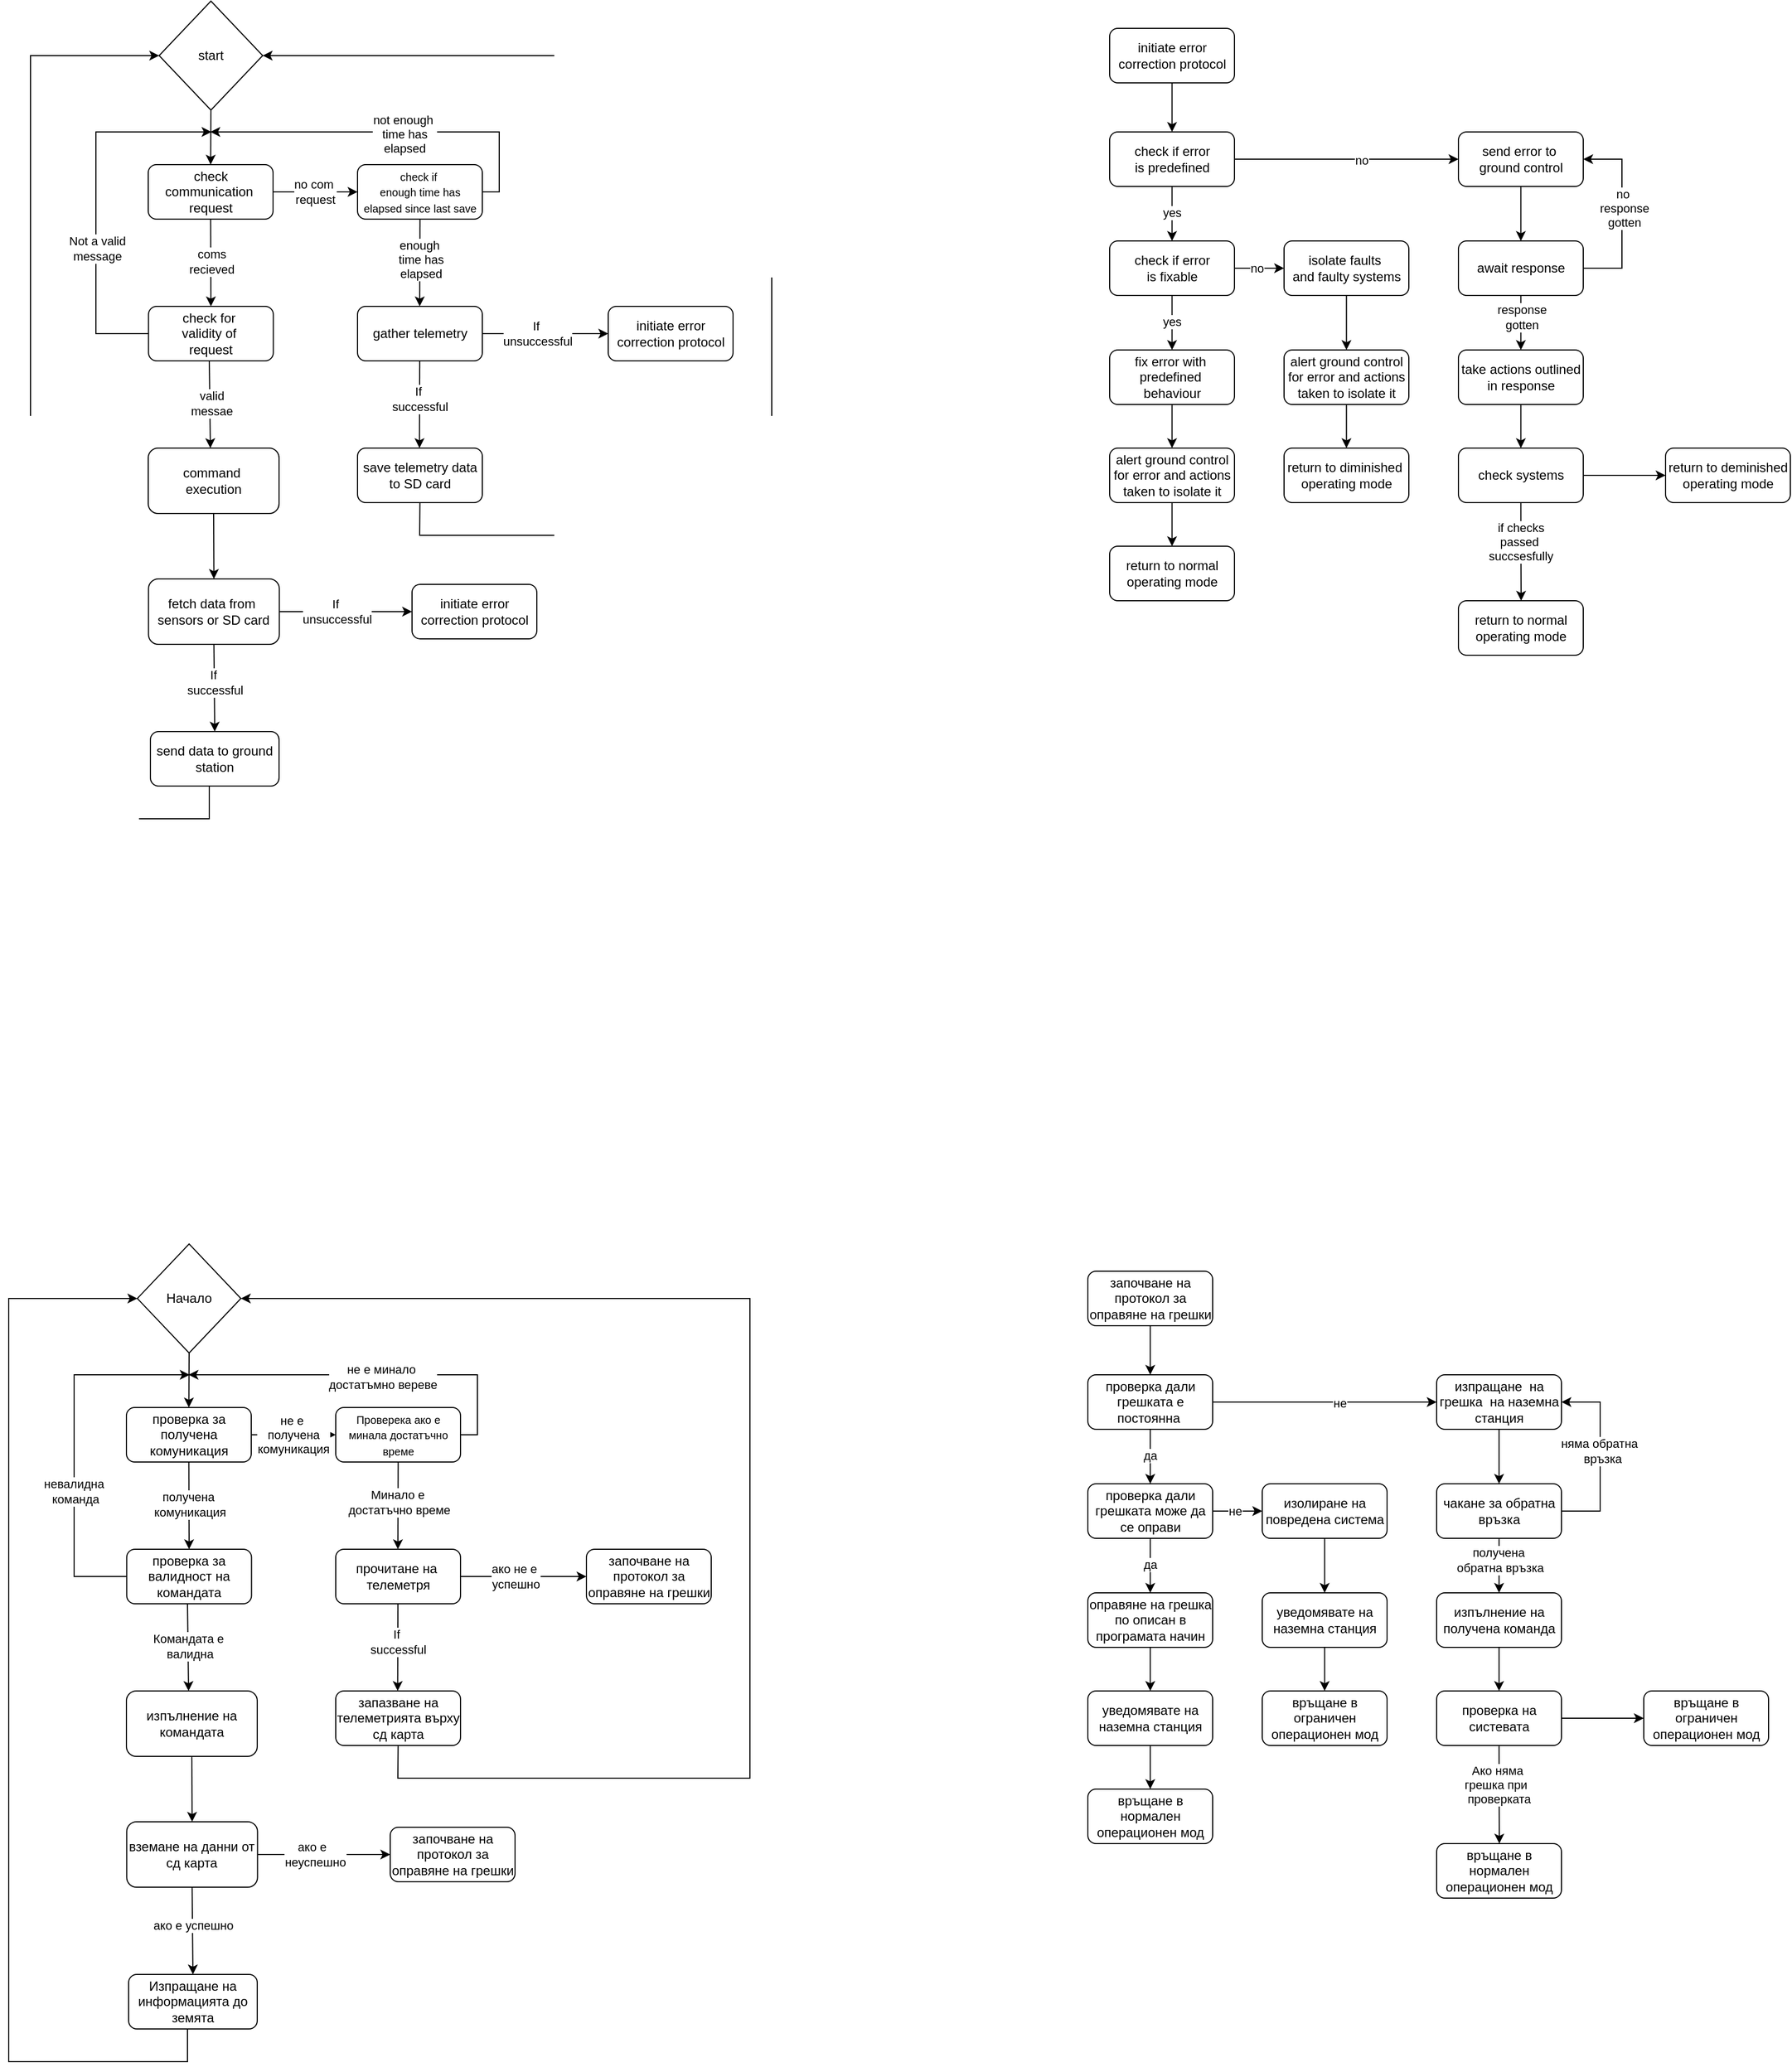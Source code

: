 <mxfile version="26.0.9">
  <diagram name="Page-1" id="nQ3FC_XmF5aESIAEnWk7">
    <mxGraphModel dx="1434" dy="746" grid="1" gridSize="10" guides="1" tooltips="1" connect="1" arrows="1" fold="1" page="1" pageScale="1" pageWidth="850" pageHeight="1100" math="0" shadow="0">
      <root>
        <mxCell id="0" />
        <mxCell id="1" parent="0" />
        <mxCell id="WQB1xdpWo7mnEqvRlCj6-1" value="start" style="rhombus;whiteSpace=wrap;html=1;" parent="1" vertex="1">
          <mxGeometry x="378" y="90" width="95" height="100" as="geometry" />
        </mxCell>
        <mxCell id="WQB1xdpWo7mnEqvRlCj6-2" value="check communication&amp;nbsp;&lt;div&gt;request&lt;/div&gt;" style="rounded=1;whiteSpace=wrap;html=1;" parent="1" vertex="1">
          <mxGeometry x="368" y="240" width="114.5" height="50" as="geometry" />
        </mxCell>
        <mxCell id="WQB1xdpWo7mnEqvRlCj6-4" value="check for&amp;nbsp;&lt;div&gt;validity of&amp;nbsp;&lt;/div&gt;&lt;div&gt;request&lt;/div&gt;" style="rounded=1;whiteSpace=wrap;html=1;" parent="1" vertex="1">
          <mxGeometry x="368.25" y="370" width="114.5" height="50" as="geometry" />
        </mxCell>
        <mxCell id="WQB1xdpWo7mnEqvRlCj6-6" value="" style="endArrow=classic;html=1;rounded=0;exitX=0.5;exitY=1;exitDx=0;exitDy=0;entryX=0.5;entryY=0;entryDx=0;entryDy=0;" parent="1" source="WQB1xdpWo7mnEqvRlCj6-1" target="WQB1xdpWo7mnEqvRlCj6-2" edge="1">
          <mxGeometry width="50" height="50" relative="1" as="geometry">
            <mxPoint x="430" y="420" as="sourcePoint" />
            <mxPoint x="480" y="370" as="targetPoint" />
          </mxGeometry>
        </mxCell>
        <mxCell id="WQB1xdpWo7mnEqvRlCj6-7" value="&lt;div&gt;&lt;br&gt;&lt;/div&gt;&lt;div&gt;&lt;br&gt;&lt;/div&gt;" style="edgeLabel;html=1;align=center;verticalAlign=middle;resizable=0;points=[];" parent="WQB1xdpWo7mnEqvRlCj6-6" vertex="1" connectable="0">
          <mxGeometry x="-0.0" relative="1" as="geometry">
            <mxPoint as="offset" />
          </mxGeometry>
        </mxCell>
        <mxCell id="WQB1xdpWo7mnEqvRlCj6-8" value="" style="endArrow=classic;html=1;rounded=0;exitX=0.5;exitY=1;exitDx=0;exitDy=0;entryX=0.5;entryY=0;entryDx=0;entryDy=0;" parent="1" source="WQB1xdpWo7mnEqvRlCj6-2" target="WQB1xdpWo7mnEqvRlCj6-4" edge="1">
          <mxGeometry width="50" height="50" relative="1" as="geometry">
            <mxPoint x="426" y="290" as="sourcePoint" />
            <mxPoint x="425" y="340" as="targetPoint" />
          </mxGeometry>
        </mxCell>
        <mxCell id="WQB1xdpWo7mnEqvRlCj6-9" value="&lt;div&gt;&lt;br&gt;&lt;/div&gt;&lt;div&gt;&lt;br&gt;&lt;/div&gt;" style="edgeLabel;html=1;align=center;verticalAlign=middle;resizable=0;points=[];" parent="WQB1xdpWo7mnEqvRlCj6-8" vertex="1" connectable="0">
          <mxGeometry x="-0.0" relative="1" as="geometry">
            <mxPoint as="offset" />
          </mxGeometry>
        </mxCell>
        <mxCell id="WQB1xdpWo7mnEqvRlCj6-10" value="coms&lt;div&gt;recieved&lt;/div&gt;" style="edgeLabel;html=1;align=center;verticalAlign=middle;resizable=0;points=[];" parent="WQB1xdpWo7mnEqvRlCj6-8" vertex="1" connectable="0">
          <mxGeometry x="-0.024" y="1" relative="1" as="geometry">
            <mxPoint x="-1" as="offset" />
          </mxGeometry>
        </mxCell>
        <mxCell id="WQB1xdpWo7mnEqvRlCj6-13" value="" style="endArrow=classic;html=1;rounded=0;exitX=0.5;exitY=1;exitDx=0;exitDy=0;entryX=0.5;entryY=0;entryDx=0;entryDy=0;" parent="1" edge="1">
          <mxGeometry width="50" height="50" relative="1" as="geometry">
            <mxPoint x="424" y="420" as="sourcePoint" />
            <mxPoint x="425" y="500" as="targetPoint" />
          </mxGeometry>
        </mxCell>
        <mxCell id="WQB1xdpWo7mnEqvRlCj6-14" value="&lt;div&gt;&lt;br&gt;&lt;/div&gt;&lt;div&gt;&lt;br&gt;&lt;/div&gt;" style="edgeLabel;html=1;align=center;verticalAlign=middle;resizable=0;points=[];" parent="WQB1xdpWo7mnEqvRlCj6-13" vertex="1" connectable="0">
          <mxGeometry x="-0.0" relative="1" as="geometry">
            <mxPoint as="offset" />
          </mxGeometry>
        </mxCell>
        <mxCell id="WQB1xdpWo7mnEqvRlCj6-15" value="valid&lt;div&gt;messae&lt;/div&gt;" style="edgeLabel;html=1;align=center;verticalAlign=middle;resizable=0;points=[];" parent="WQB1xdpWo7mnEqvRlCj6-13" vertex="1" connectable="0">
          <mxGeometry x="-0.024" y="1" relative="1" as="geometry">
            <mxPoint as="offset" />
          </mxGeometry>
        </mxCell>
        <mxCell id="WQB1xdpWo7mnEqvRlCj6-16" value="" style="endArrow=classic;html=1;rounded=0;exitX=0;exitY=0.5;exitDx=0;exitDy=0;" parent="1" source="WQB1xdpWo7mnEqvRlCj6-4" edge="1">
          <mxGeometry width="50" height="50" relative="1" as="geometry">
            <mxPoint x="283" y="395" as="sourcePoint" />
            <mxPoint x="426" y="210" as="targetPoint" />
            <Array as="points">
              <mxPoint x="320" y="395" />
              <mxPoint x="320" y="210" />
            </Array>
          </mxGeometry>
        </mxCell>
        <mxCell id="WQB1xdpWo7mnEqvRlCj6-19" value="Not a valid&lt;div&gt;message&lt;/div&gt;" style="edgeLabel;html=1;align=center;verticalAlign=middle;resizable=0;points=[];" parent="WQB1xdpWo7mnEqvRlCj6-16" vertex="1" connectable="0">
          <mxGeometry x="-0.254" y="-1" relative="1" as="geometry">
            <mxPoint as="offset" />
          </mxGeometry>
        </mxCell>
        <mxCell id="WQB1xdpWo7mnEqvRlCj6-20" value="command&amp;nbsp;&lt;div&gt;execution&lt;/div&gt;" style="rounded=1;whiteSpace=wrap;html=1;" parent="1" vertex="1">
          <mxGeometry x="368" y="500" width="120" height="60" as="geometry" />
        </mxCell>
        <mxCell id="WQB1xdpWo7mnEqvRlCj6-21" value="" style="endArrow=classic;html=1;rounded=0;exitX=0.5;exitY=1;exitDx=0;exitDy=0;entryX=0.5;entryY=0;entryDx=0;entryDy=0;" parent="1" source="WQB1xdpWo7mnEqvRlCj6-20" target="WQB1xdpWo7mnEqvRlCj6-22" edge="1">
          <mxGeometry width="50" height="50" relative="1" as="geometry">
            <mxPoint x="424" y="560" as="sourcePoint" />
            <mxPoint x="424" y="620" as="targetPoint" />
          </mxGeometry>
        </mxCell>
        <mxCell id="WQB1xdpWo7mnEqvRlCj6-22" value="fetch data from&amp;nbsp;&lt;div&gt;sensors or SD card&lt;/div&gt;" style="rounded=1;whiteSpace=wrap;html=1;" parent="1" vertex="1">
          <mxGeometry x="368.25" y="620" width="120" height="60" as="geometry" />
        </mxCell>
        <mxCell id="WQB1xdpWo7mnEqvRlCj6-27" value="" style="endArrow=classic;html=1;rounded=0;exitX=1;exitY=0.5;exitDx=0;exitDy=0;" parent="1" source="WQB1xdpWo7mnEqvRlCj6-30" edge="1">
          <mxGeometry width="50" height="50" relative="1" as="geometry">
            <mxPoint x="690" y="260" as="sourcePoint" />
            <mxPoint x="425" y="210" as="targetPoint" />
            <Array as="points">
              <mxPoint x="690" y="265" />
              <mxPoint x="690" y="210" />
            </Array>
          </mxGeometry>
        </mxCell>
        <mxCell id="WQB1xdpWo7mnEqvRlCj6-32" value="not enough&amp;nbsp;&lt;div&gt;time has&lt;/div&gt;&lt;div&gt;elapsed&lt;/div&gt;" style="edgeLabel;html=1;align=center;verticalAlign=middle;resizable=0;points=[];" parent="WQB1xdpWo7mnEqvRlCj6-27" vertex="1" connectable="0">
          <mxGeometry x="-0.06" y="2" relative="1" as="geometry">
            <mxPoint as="offset" />
          </mxGeometry>
        </mxCell>
        <mxCell id="WQB1xdpWo7mnEqvRlCj6-28" value="" style="endArrow=classic;html=1;rounded=0;exitX=1;exitY=0.5;exitDx=0;exitDy=0;entryX=0;entryY=0.5;entryDx=0;entryDy=0;" parent="1" source="WQB1xdpWo7mnEqvRlCj6-2" target="WQB1xdpWo7mnEqvRlCj6-30" edge="1">
          <mxGeometry width="50" height="50" relative="1" as="geometry">
            <mxPoint x="482.75" y="270" as="sourcePoint" />
            <mxPoint x="530" y="230" as="targetPoint" />
          </mxGeometry>
        </mxCell>
        <mxCell id="WQB1xdpWo7mnEqvRlCj6-31" value="no com&amp;nbsp;&lt;div&gt;request&lt;/div&gt;" style="edgeLabel;html=1;align=center;verticalAlign=middle;resizable=0;points=[];" parent="WQB1xdpWo7mnEqvRlCj6-28" vertex="1" connectable="0">
          <mxGeometry x="0.141" y="3" relative="1" as="geometry">
            <mxPoint x="-6" y="3" as="offset" />
          </mxGeometry>
        </mxCell>
        <mxCell id="WQB1xdpWo7mnEqvRlCj6-29" value="" style="endArrow=classic;html=1;rounded=0;exitX=0.5;exitY=1;exitDx=0;exitDy=0;" parent="1" edge="1">
          <mxGeometry width="50" height="50" relative="1" as="geometry">
            <mxPoint x="617.29" y="290" as="sourcePoint" />
            <mxPoint x="617.04" y="370" as="targetPoint" />
          </mxGeometry>
        </mxCell>
        <mxCell id="WQB1xdpWo7mnEqvRlCj6-33" value="enough&amp;nbsp;&lt;div&gt;time has&lt;/div&gt;&lt;div&gt;elapsed&lt;/div&gt;" style="edgeLabel;html=1;align=center;verticalAlign=middle;resizable=0;points=[];" parent="WQB1xdpWo7mnEqvRlCj6-29" vertex="1" connectable="0">
          <mxGeometry x="-0.076" y="1" relative="1" as="geometry">
            <mxPoint as="offset" />
          </mxGeometry>
        </mxCell>
        <mxCell id="WQB1xdpWo7mnEqvRlCj6-30" value="&lt;font style=&quot;font-size: 10px;&quot;&gt;check if&amp;nbsp;&lt;/font&gt;&lt;div&gt;&lt;font style=&quot;font-size: 10px;&quot;&gt;enough time has&lt;/font&gt;&lt;/div&gt;&lt;div&gt;&lt;font style=&quot;font-size: 10px;&quot;&gt;elapsed since last save&lt;/font&gt;&lt;/div&gt;" style="rounded=1;whiteSpace=wrap;html=1;" parent="1" vertex="1">
          <mxGeometry x="560" y="240" width="114.5" height="50" as="geometry" />
        </mxCell>
        <mxCell id="WQB1xdpWo7mnEqvRlCj6-34" value="gather telemetry" style="rounded=1;whiteSpace=wrap;html=1;" parent="1" vertex="1">
          <mxGeometry x="560" y="370" width="114.5" height="50" as="geometry" />
        </mxCell>
        <mxCell id="WQB1xdpWo7mnEqvRlCj6-35" value="" style="endArrow=classic;html=1;rounded=0;exitX=0.5;exitY=1;exitDx=0;exitDy=0;" parent="1" edge="1">
          <mxGeometry width="50" height="50" relative="1" as="geometry">
            <mxPoint x="617.07" y="420" as="sourcePoint" />
            <mxPoint x="616.82" y="500" as="targetPoint" />
          </mxGeometry>
        </mxCell>
        <mxCell id="WQB1xdpWo7mnEqvRlCj6-38" value="If&amp;nbsp;&lt;div&gt;successful&lt;/div&gt;" style="edgeLabel;html=1;align=center;verticalAlign=middle;resizable=0;points=[];" parent="WQB1xdpWo7mnEqvRlCj6-35" vertex="1" connectable="0">
          <mxGeometry x="-0.136" relative="1" as="geometry">
            <mxPoint as="offset" />
          </mxGeometry>
        </mxCell>
        <mxCell id="WQB1xdpWo7mnEqvRlCj6-39" value="save telemetry data&lt;div&gt;to SD card&lt;/div&gt;" style="rounded=1;whiteSpace=wrap;html=1;" parent="1" vertex="1">
          <mxGeometry x="560" y="500" width="114.5" height="50" as="geometry" />
        </mxCell>
        <mxCell id="WQB1xdpWo7mnEqvRlCj6-41" value="" style="endArrow=classic;html=1;rounded=0;exitX=1;exitY=0.5;exitDx=0;exitDy=0;entryX=0;entryY=0.5;entryDx=0;entryDy=0;" parent="1" source="WQB1xdpWo7mnEqvRlCj6-34" edge="1">
          <mxGeometry width="50" height="50" relative="1" as="geometry">
            <mxPoint x="700.25" y="390" as="sourcePoint" />
            <mxPoint x="790" y="395" as="targetPoint" />
          </mxGeometry>
        </mxCell>
        <mxCell id="WQB1xdpWo7mnEqvRlCj6-42" value="If&amp;nbsp;&lt;div&gt;unsuccessful&lt;/div&gt;" style="edgeLabel;html=1;align=center;verticalAlign=middle;resizable=0;points=[];" parent="WQB1xdpWo7mnEqvRlCj6-41" vertex="1" connectable="0">
          <mxGeometry x="-0.136" relative="1" as="geometry">
            <mxPoint as="offset" />
          </mxGeometry>
        </mxCell>
        <mxCell id="WQB1xdpWo7mnEqvRlCj6-45" value="initiate error&lt;div&gt;correction protocol&lt;/div&gt;" style="rounded=1;whiteSpace=wrap;html=1;" parent="1" vertex="1">
          <mxGeometry x="790" y="370" width="114.5" height="50" as="geometry" />
        </mxCell>
        <mxCell id="WQB1xdpWo7mnEqvRlCj6-46" value="" style="endArrow=classic;html=1;rounded=0;exitX=0.5;exitY=1;exitDx=0;exitDy=0;entryX=1;entryY=0.5;entryDx=0;entryDy=0;" parent="1" source="WQB1xdpWo7mnEqvRlCj6-39" target="WQB1xdpWo7mnEqvRlCj6-1" edge="1">
          <mxGeometry width="50" height="50" relative="1" as="geometry">
            <mxPoint x="650" y="650" as="sourcePoint" />
            <mxPoint x="700" y="600" as="targetPoint" />
            <Array as="points">
              <mxPoint x="617" y="580" />
              <mxPoint x="940" y="580" />
              <mxPoint x="940" y="140" />
            </Array>
          </mxGeometry>
        </mxCell>
        <mxCell id="WQB1xdpWo7mnEqvRlCj6-47" value="" style="endArrow=classic;html=1;rounded=0;exitX=0.5;exitY=1;exitDx=0;exitDy=0;entryX=0.5;entryY=0;entryDx=0;entryDy=0;" parent="1" source="WQB1xdpWo7mnEqvRlCj6-22" target="WQB1xdpWo7mnEqvRlCj6-49" edge="1">
          <mxGeometry width="50" height="50" relative="1" as="geometry">
            <mxPoint x="425.32" y="680" as="sourcePoint" />
            <mxPoint x="425.07" y="760" as="targetPoint" />
          </mxGeometry>
        </mxCell>
        <mxCell id="WQB1xdpWo7mnEqvRlCj6-48" value="If&amp;nbsp;&lt;div&gt;successful&lt;/div&gt;" style="edgeLabel;html=1;align=center;verticalAlign=middle;resizable=0;points=[];" parent="WQB1xdpWo7mnEqvRlCj6-47" vertex="1" connectable="0">
          <mxGeometry x="-0.136" relative="1" as="geometry">
            <mxPoint as="offset" />
          </mxGeometry>
        </mxCell>
        <mxCell id="WQB1xdpWo7mnEqvRlCj6-49" value="send data to ground&lt;div&gt;station&lt;/div&gt;" style="rounded=1;whiteSpace=wrap;html=1;" parent="1" vertex="1">
          <mxGeometry x="370" y="760" width="118" height="50" as="geometry" />
        </mxCell>
        <mxCell id="WQB1xdpWo7mnEqvRlCj6-50" value="" style="endArrow=classic;html=1;rounded=0;exitX=1;exitY=0.5;exitDx=0;exitDy=0;entryX=0;entryY=0.5;entryDx=0;entryDy=0;" parent="1" source="WQB1xdpWo7mnEqvRlCj6-22" target="WQB1xdpWo7mnEqvRlCj6-52" edge="1">
          <mxGeometry width="50" height="50" relative="1" as="geometry">
            <mxPoint x="490" y="645" as="sourcePoint" />
            <mxPoint x="605" y="645" as="targetPoint" />
          </mxGeometry>
        </mxCell>
        <mxCell id="WQB1xdpWo7mnEqvRlCj6-51" value="If&amp;nbsp;&lt;div&gt;unsuccessful&lt;/div&gt;" style="edgeLabel;html=1;align=center;verticalAlign=middle;resizable=0;points=[];" parent="WQB1xdpWo7mnEqvRlCj6-50" vertex="1" connectable="0">
          <mxGeometry x="-0.136" relative="1" as="geometry">
            <mxPoint as="offset" />
          </mxGeometry>
        </mxCell>
        <mxCell id="WQB1xdpWo7mnEqvRlCj6-52" value="initiate error&lt;div&gt;correction protocol&lt;/div&gt;" style="rounded=1;whiteSpace=wrap;html=1;" parent="1" vertex="1">
          <mxGeometry x="610" y="625" width="114.5" height="50" as="geometry" />
        </mxCell>
        <mxCell id="WQB1xdpWo7mnEqvRlCj6-54" value="" style="endArrow=classic;html=1;rounded=0;exitX=0.5;exitY=1;exitDx=0;exitDy=0;entryX=0;entryY=0.5;entryDx=0;entryDy=0;" parent="1" target="WQB1xdpWo7mnEqvRlCj6-1" edge="1">
          <mxGeometry width="50" height="50" relative="1" as="geometry">
            <mxPoint x="424" y="810" as="sourcePoint" />
            <mxPoint x="280" y="400" as="targetPoint" />
            <Array as="points">
              <mxPoint x="424" y="840" />
              <mxPoint x="260" y="840" />
              <mxPoint x="260" y="140" />
            </Array>
          </mxGeometry>
        </mxCell>
        <mxCell id="JdPSia93DI_lH9oChrFC-17" style="edgeStyle=orthogonalEdgeStyle;rounded=0;orthogonalLoop=1;jettySize=auto;html=1;exitX=0.5;exitY=1;exitDx=0;exitDy=0;entryX=0.5;entryY=0;entryDx=0;entryDy=0;" parent="1" source="JdPSia93DI_lH9oChrFC-1" target="JdPSia93DI_lH9oChrFC-2" edge="1">
          <mxGeometry relative="1" as="geometry" />
        </mxCell>
        <mxCell id="JdPSia93DI_lH9oChrFC-1" value="initiate error&lt;div&gt;correction protocol&lt;/div&gt;" style="rounded=1;whiteSpace=wrap;html=1;" parent="1" vertex="1">
          <mxGeometry x="1250" y="115" width="114.5" height="50" as="geometry" />
        </mxCell>
        <mxCell id="JdPSia93DI_lH9oChrFC-19" style="edgeStyle=orthogonalEdgeStyle;rounded=0;orthogonalLoop=1;jettySize=auto;html=1;exitX=1;exitY=0.5;exitDx=0;exitDy=0;" parent="1" source="JdPSia93DI_lH9oChrFC-2" target="JdPSia93DI_lH9oChrFC-7" edge="1">
          <mxGeometry relative="1" as="geometry" />
        </mxCell>
        <mxCell id="JdPSia93DI_lH9oChrFC-20" value="no" style="edgeLabel;html=1;align=center;verticalAlign=middle;resizable=0;points=[];" parent="JdPSia93DI_lH9oChrFC-19" vertex="1" connectable="0">
          <mxGeometry x="0.134" y="-1" relative="1" as="geometry">
            <mxPoint as="offset" />
          </mxGeometry>
        </mxCell>
        <mxCell id="JdPSia93DI_lH9oChrFC-22" style="edgeStyle=orthogonalEdgeStyle;rounded=0;orthogonalLoop=1;jettySize=auto;html=1;exitX=0.5;exitY=1;exitDx=0;exitDy=0;entryX=0.5;entryY=0;entryDx=0;entryDy=0;" parent="1" source="JdPSia93DI_lH9oChrFC-2" target="JdPSia93DI_lH9oChrFC-3" edge="1">
          <mxGeometry relative="1" as="geometry" />
        </mxCell>
        <mxCell id="JdPSia93DI_lH9oChrFC-23" value="yes" style="edgeLabel;html=1;align=center;verticalAlign=middle;resizable=0;points=[];" parent="JdPSia93DI_lH9oChrFC-22" vertex="1" connectable="0">
          <mxGeometry x="-0.051" y="-1" relative="1" as="geometry">
            <mxPoint as="offset" />
          </mxGeometry>
        </mxCell>
        <mxCell id="JdPSia93DI_lH9oChrFC-2" value="check if error&lt;div&gt;is predefined&lt;/div&gt;" style="rounded=1;whiteSpace=wrap;html=1;" parent="1" vertex="1">
          <mxGeometry x="1250" y="210" width="114.5" height="50" as="geometry" />
        </mxCell>
        <mxCell id="JdPSia93DI_lH9oChrFC-25" style="edgeStyle=orthogonalEdgeStyle;rounded=0;orthogonalLoop=1;jettySize=auto;html=1;exitX=1;exitY=0.5;exitDx=0;exitDy=0;entryX=0;entryY=0.5;entryDx=0;entryDy=0;" parent="1" source="JdPSia93DI_lH9oChrFC-3" target="JdPSia93DI_lH9oChrFC-5" edge="1">
          <mxGeometry relative="1" as="geometry" />
        </mxCell>
        <mxCell id="JdPSia93DI_lH9oChrFC-26" value="no" style="edgeLabel;html=1;align=center;verticalAlign=middle;resizable=0;points=[];" parent="JdPSia93DI_lH9oChrFC-25" vertex="1" connectable="0">
          <mxGeometry x="-0.099" relative="1" as="geometry">
            <mxPoint as="offset" />
          </mxGeometry>
        </mxCell>
        <mxCell id="JdPSia93DI_lH9oChrFC-27" style="edgeStyle=orthogonalEdgeStyle;rounded=0;orthogonalLoop=1;jettySize=auto;html=1;exitX=0.5;exitY=1;exitDx=0;exitDy=0;entryX=0.5;entryY=0;entryDx=0;entryDy=0;" parent="1" source="JdPSia93DI_lH9oChrFC-3" target="JdPSia93DI_lH9oChrFC-4" edge="1">
          <mxGeometry relative="1" as="geometry" />
        </mxCell>
        <mxCell id="JdPSia93DI_lH9oChrFC-28" value="yes" style="edgeLabel;html=1;align=center;verticalAlign=middle;resizable=0;points=[];" parent="JdPSia93DI_lH9oChrFC-27" vertex="1" connectable="0">
          <mxGeometry x="-0.033" y="-1" relative="1" as="geometry">
            <mxPoint as="offset" />
          </mxGeometry>
        </mxCell>
        <mxCell id="JdPSia93DI_lH9oChrFC-3" value="check if error&lt;div&gt;is fixable&lt;/div&gt;" style="rounded=1;whiteSpace=wrap;html=1;" parent="1" vertex="1">
          <mxGeometry x="1250" y="310" width="114.5" height="50" as="geometry" />
        </mxCell>
        <mxCell id="JdPSia93DI_lH9oChrFC-29" style="edgeStyle=orthogonalEdgeStyle;rounded=0;orthogonalLoop=1;jettySize=auto;html=1;exitX=0.5;exitY=1;exitDx=0;exitDy=0;entryX=0.5;entryY=0;entryDx=0;entryDy=0;" parent="1" source="JdPSia93DI_lH9oChrFC-4" target="JdPSia93DI_lH9oChrFC-9" edge="1">
          <mxGeometry relative="1" as="geometry" />
        </mxCell>
        <mxCell id="JdPSia93DI_lH9oChrFC-4" value="fix error with&amp;nbsp;&lt;div&gt;predefined&amp;nbsp;&lt;/div&gt;&lt;div&gt;behaviour&lt;/div&gt;" style="rounded=1;whiteSpace=wrap;html=1;" parent="1" vertex="1">
          <mxGeometry x="1250" y="410" width="114.5" height="50" as="geometry" />
        </mxCell>
        <mxCell id="JdPSia93DI_lH9oChrFC-31" style="edgeStyle=orthogonalEdgeStyle;rounded=0;orthogonalLoop=1;jettySize=auto;html=1;exitX=0.5;exitY=1;exitDx=0;exitDy=0;entryX=0.5;entryY=0;entryDx=0;entryDy=0;" parent="1" source="JdPSia93DI_lH9oChrFC-5" target="JdPSia93DI_lH9oChrFC-6" edge="1">
          <mxGeometry relative="1" as="geometry" />
        </mxCell>
        <mxCell id="JdPSia93DI_lH9oChrFC-5" value="isolate faults&amp;nbsp;&lt;div&gt;and faulty systems&lt;/div&gt;" style="rounded=1;whiteSpace=wrap;html=1;" parent="1" vertex="1">
          <mxGeometry x="1410" y="310" width="114.5" height="50" as="geometry" />
        </mxCell>
        <mxCell id="JdPSia93DI_lH9oChrFC-32" style="edgeStyle=orthogonalEdgeStyle;rounded=0;orthogonalLoop=1;jettySize=auto;html=1;exitX=0.5;exitY=1;exitDx=0;exitDy=0;entryX=0.5;entryY=0;entryDx=0;entryDy=0;" parent="1" source="JdPSia93DI_lH9oChrFC-6" target="JdPSia93DI_lH9oChrFC-14" edge="1">
          <mxGeometry relative="1" as="geometry" />
        </mxCell>
        <mxCell id="JdPSia93DI_lH9oChrFC-6" value="alert ground control&lt;div&gt;for error and actions&lt;/div&gt;&lt;div&gt;taken to isolate it&lt;/div&gt;" style="rounded=1;whiteSpace=wrap;html=1;" parent="1" vertex="1">
          <mxGeometry x="1410" y="410" width="114.5" height="50" as="geometry" />
        </mxCell>
        <mxCell id="JdPSia93DI_lH9oChrFC-33" style="edgeStyle=orthogonalEdgeStyle;rounded=0;orthogonalLoop=1;jettySize=auto;html=1;exitX=0.5;exitY=1;exitDx=0;exitDy=0;entryX=0.5;entryY=0;entryDx=0;entryDy=0;" parent="1" source="JdPSia93DI_lH9oChrFC-7" target="JdPSia93DI_lH9oChrFC-8" edge="1">
          <mxGeometry relative="1" as="geometry" />
        </mxCell>
        <mxCell id="JdPSia93DI_lH9oChrFC-7" value="send error to&amp;nbsp;&lt;div&gt;ground control&lt;/div&gt;" style="rounded=1;whiteSpace=wrap;html=1;" parent="1" vertex="1">
          <mxGeometry x="1570" y="210" width="114.5" height="50" as="geometry" />
        </mxCell>
        <mxCell id="JdPSia93DI_lH9oChrFC-34" style="edgeStyle=orthogonalEdgeStyle;rounded=0;orthogonalLoop=1;jettySize=auto;html=1;exitX=0.5;exitY=1;exitDx=0;exitDy=0;entryX=0.5;entryY=0;entryDx=0;entryDy=0;" parent="1" source="JdPSia93DI_lH9oChrFC-8" target="JdPSia93DI_lH9oChrFC-11" edge="1">
          <mxGeometry relative="1" as="geometry" />
        </mxCell>
        <mxCell id="JdPSia93DI_lH9oChrFC-35" value="response&lt;div&gt;gotten&lt;/div&gt;" style="edgeLabel;html=1;align=center;verticalAlign=middle;resizable=0;points=[];" parent="JdPSia93DI_lH9oChrFC-34" vertex="1" connectable="0">
          <mxGeometry x="-0.367" y="-1" relative="1" as="geometry">
            <mxPoint x="1" y="4" as="offset" />
          </mxGeometry>
        </mxCell>
        <mxCell id="JdPSia93DI_lH9oChrFC-38" style="edgeStyle=orthogonalEdgeStyle;rounded=0;orthogonalLoop=1;jettySize=auto;html=1;exitX=1;exitY=0.5;exitDx=0;exitDy=0;entryX=1;entryY=0.5;entryDx=0;entryDy=0;" parent="1" source="JdPSia93DI_lH9oChrFC-8" target="JdPSia93DI_lH9oChrFC-7" edge="1">
          <mxGeometry relative="1" as="geometry">
            <mxPoint x="1720" y="230" as="targetPoint" />
            <Array as="points">
              <mxPoint x="1720" y="335" />
              <mxPoint x="1720" y="235" />
            </Array>
          </mxGeometry>
        </mxCell>
        <mxCell id="JdPSia93DI_lH9oChrFC-39" value="no&amp;nbsp;&lt;div&gt;response&lt;/div&gt;&lt;div&gt;gotten&lt;/div&gt;" style="edgeLabel;html=1;align=center;verticalAlign=middle;resizable=0;points=[];" parent="JdPSia93DI_lH9oChrFC-38" vertex="1" connectable="0">
          <mxGeometry x="-0.175" y="-2" relative="1" as="geometry">
            <mxPoint y="-20" as="offset" />
          </mxGeometry>
        </mxCell>
        <mxCell id="JdPSia93DI_lH9oChrFC-8" value="await response" style="rounded=1;whiteSpace=wrap;html=1;" parent="1" vertex="1">
          <mxGeometry x="1570" y="310" width="114.5" height="50" as="geometry" />
        </mxCell>
        <mxCell id="JdPSia93DI_lH9oChrFC-30" style="edgeStyle=orthogonalEdgeStyle;rounded=0;orthogonalLoop=1;jettySize=auto;html=1;exitX=0.5;exitY=1;exitDx=0;exitDy=0;entryX=0.5;entryY=0;entryDx=0;entryDy=0;" parent="1" source="JdPSia93DI_lH9oChrFC-9" target="JdPSia93DI_lH9oChrFC-10" edge="1">
          <mxGeometry relative="1" as="geometry" />
        </mxCell>
        <mxCell id="JdPSia93DI_lH9oChrFC-9" value="alert ground control&lt;div&gt;for error and actions&lt;/div&gt;&lt;div&gt;taken to isolate it&lt;/div&gt;" style="rounded=1;whiteSpace=wrap;html=1;" parent="1" vertex="1">
          <mxGeometry x="1250" y="500" width="114.5" height="50" as="geometry" />
        </mxCell>
        <mxCell id="JdPSia93DI_lH9oChrFC-10" value="return to normal operating mode" style="rounded=1;whiteSpace=wrap;html=1;" parent="1" vertex="1">
          <mxGeometry x="1250" y="590" width="114.5" height="50" as="geometry" />
        </mxCell>
        <mxCell id="JdPSia93DI_lH9oChrFC-40" style="edgeStyle=orthogonalEdgeStyle;rounded=0;orthogonalLoop=1;jettySize=auto;html=1;exitX=0.5;exitY=1;exitDx=0;exitDy=0;entryX=0.5;entryY=0;entryDx=0;entryDy=0;" parent="1" source="JdPSia93DI_lH9oChrFC-11" target="JdPSia93DI_lH9oChrFC-12" edge="1">
          <mxGeometry relative="1" as="geometry" />
        </mxCell>
        <mxCell id="JdPSia93DI_lH9oChrFC-11" value="take actions outlined in response" style="rounded=1;whiteSpace=wrap;html=1;" parent="1" vertex="1">
          <mxGeometry x="1570" y="410" width="114.5" height="50" as="geometry" />
        </mxCell>
        <mxCell id="JdPSia93DI_lH9oChrFC-41" style="edgeStyle=orthogonalEdgeStyle;rounded=0;orthogonalLoop=1;jettySize=auto;html=1;exitX=0.5;exitY=1;exitDx=0;exitDy=0;" parent="1" source="JdPSia93DI_lH9oChrFC-12" edge="1">
          <mxGeometry relative="1" as="geometry">
            <mxPoint x="1627.5" y="640" as="targetPoint" />
          </mxGeometry>
        </mxCell>
        <mxCell id="JdPSia93DI_lH9oChrFC-42" value="if checks&lt;div&gt;passed&amp;nbsp;&lt;/div&gt;&lt;div&gt;succsesfully&lt;/div&gt;" style="edgeLabel;html=1;align=center;verticalAlign=middle;resizable=0;points=[];" parent="JdPSia93DI_lH9oChrFC-41" vertex="1" connectable="0">
          <mxGeometry x="-0.215" y="-1" relative="1" as="geometry">
            <mxPoint as="offset" />
          </mxGeometry>
        </mxCell>
        <mxCell id="JdPSia93DI_lH9oChrFC-45" style="edgeStyle=orthogonalEdgeStyle;rounded=0;orthogonalLoop=1;jettySize=auto;html=1;exitX=1;exitY=0.5;exitDx=0;exitDy=0;entryX=0;entryY=0.5;entryDx=0;entryDy=0;" parent="1" source="JdPSia93DI_lH9oChrFC-12" target="JdPSia93DI_lH9oChrFC-44" edge="1">
          <mxGeometry relative="1" as="geometry" />
        </mxCell>
        <mxCell id="JdPSia93DI_lH9oChrFC-12" value="check systems" style="rounded=1;whiteSpace=wrap;html=1;" parent="1" vertex="1">
          <mxGeometry x="1570" y="500" width="114.5" height="50" as="geometry" />
        </mxCell>
        <mxCell id="JdPSia93DI_lH9oChrFC-14" value="return to diminished&amp;nbsp;&lt;div&gt;operating mode&lt;/div&gt;" style="rounded=1;whiteSpace=wrap;html=1;" parent="1" vertex="1">
          <mxGeometry x="1410" y="500" width="114.5" height="50" as="geometry" />
        </mxCell>
        <mxCell id="JdPSia93DI_lH9oChrFC-43" value="return to normal operating mode" style="rounded=1;whiteSpace=wrap;html=1;" parent="1" vertex="1">
          <mxGeometry x="1570" y="640" width="114.5" height="50" as="geometry" />
        </mxCell>
        <mxCell id="JdPSia93DI_lH9oChrFC-44" value="return to deminished&lt;div&gt;operating mode&lt;/div&gt;" style="rounded=1;whiteSpace=wrap;html=1;" parent="1" vertex="1">
          <mxGeometry x="1760" y="500" width="114.5" height="50" as="geometry" />
        </mxCell>
        <mxCell id="1sotpXAEZc5Io1wwVwAp-1" value="Начало" style="rhombus;whiteSpace=wrap;html=1;" vertex="1" parent="1">
          <mxGeometry x="358" y="1230" width="95" height="100" as="geometry" />
        </mxCell>
        <mxCell id="1sotpXAEZc5Io1wwVwAp-2" value="проверка за получена комуникация" style="rounded=1;whiteSpace=wrap;html=1;" vertex="1" parent="1">
          <mxGeometry x="348" y="1380" width="114.5" height="50" as="geometry" />
        </mxCell>
        <mxCell id="1sotpXAEZc5Io1wwVwAp-3" value="проверка за валидност на командата" style="rounded=1;whiteSpace=wrap;html=1;" vertex="1" parent="1">
          <mxGeometry x="348.25" y="1510" width="114.5" height="50" as="geometry" />
        </mxCell>
        <mxCell id="1sotpXAEZc5Io1wwVwAp-4" value="" style="endArrow=classic;html=1;rounded=0;exitX=0.5;exitY=1;exitDx=0;exitDy=0;entryX=0.5;entryY=0;entryDx=0;entryDy=0;" edge="1" parent="1" source="1sotpXAEZc5Io1wwVwAp-1" target="1sotpXAEZc5Io1wwVwAp-2">
          <mxGeometry width="50" height="50" relative="1" as="geometry">
            <mxPoint x="410" y="1560" as="sourcePoint" />
            <mxPoint x="460" y="1510" as="targetPoint" />
          </mxGeometry>
        </mxCell>
        <mxCell id="1sotpXAEZc5Io1wwVwAp-5" value="&lt;div&gt;&lt;br&gt;&lt;/div&gt;&lt;div&gt;&lt;br&gt;&lt;/div&gt;" style="edgeLabel;html=1;align=center;verticalAlign=middle;resizable=0;points=[];" vertex="1" connectable="0" parent="1sotpXAEZc5Io1wwVwAp-4">
          <mxGeometry x="-0.0" relative="1" as="geometry">
            <mxPoint as="offset" />
          </mxGeometry>
        </mxCell>
        <mxCell id="1sotpXAEZc5Io1wwVwAp-6" value="" style="endArrow=classic;html=1;rounded=0;exitX=0.5;exitY=1;exitDx=0;exitDy=0;entryX=0.5;entryY=0;entryDx=0;entryDy=0;" edge="1" parent="1" source="1sotpXAEZc5Io1wwVwAp-2" target="1sotpXAEZc5Io1wwVwAp-3">
          <mxGeometry width="50" height="50" relative="1" as="geometry">
            <mxPoint x="406" y="1430" as="sourcePoint" />
            <mxPoint x="405" y="1480" as="targetPoint" />
          </mxGeometry>
        </mxCell>
        <mxCell id="1sotpXAEZc5Io1wwVwAp-7" value="&lt;div&gt;&lt;br&gt;&lt;/div&gt;&lt;div&gt;&lt;br&gt;&lt;/div&gt;" style="edgeLabel;html=1;align=center;verticalAlign=middle;resizable=0;points=[];" vertex="1" connectable="0" parent="1sotpXAEZc5Io1wwVwAp-6">
          <mxGeometry x="-0.0" relative="1" as="geometry">
            <mxPoint as="offset" />
          </mxGeometry>
        </mxCell>
        <mxCell id="1sotpXAEZc5Io1wwVwAp-8" value="получена&amp;nbsp;&lt;div&gt;комуникация&lt;/div&gt;" style="edgeLabel;html=1;align=center;verticalAlign=middle;resizable=0;points=[];" vertex="1" connectable="0" parent="1sotpXAEZc5Io1wwVwAp-6">
          <mxGeometry x="-0.024" y="1" relative="1" as="geometry">
            <mxPoint x="-1" as="offset" />
          </mxGeometry>
        </mxCell>
        <mxCell id="1sotpXAEZc5Io1wwVwAp-9" value="" style="endArrow=classic;html=1;rounded=0;exitX=0.5;exitY=1;exitDx=0;exitDy=0;entryX=0.5;entryY=0;entryDx=0;entryDy=0;" edge="1" parent="1">
          <mxGeometry width="50" height="50" relative="1" as="geometry">
            <mxPoint x="404" y="1560" as="sourcePoint" />
            <mxPoint x="405" y="1640" as="targetPoint" />
          </mxGeometry>
        </mxCell>
        <mxCell id="1sotpXAEZc5Io1wwVwAp-10" value="&lt;div&gt;&lt;br&gt;&lt;/div&gt;&lt;div&gt;&lt;br&gt;&lt;/div&gt;" style="edgeLabel;html=1;align=center;verticalAlign=middle;resizable=0;points=[];" vertex="1" connectable="0" parent="1sotpXAEZc5Io1wwVwAp-9">
          <mxGeometry x="-0.0" relative="1" as="geometry">
            <mxPoint as="offset" />
          </mxGeometry>
        </mxCell>
        <mxCell id="1sotpXAEZc5Io1wwVwAp-11" value="Командата е&amp;nbsp;&lt;div&gt;валидна&lt;/div&gt;" style="edgeLabel;html=1;align=center;verticalAlign=middle;resizable=0;points=[];" vertex="1" connectable="0" parent="1sotpXAEZc5Io1wwVwAp-9">
          <mxGeometry x="-0.024" y="1" relative="1" as="geometry">
            <mxPoint as="offset" />
          </mxGeometry>
        </mxCell>
        <mxCell id="1sotpXAEZc5Io1wwVwAp-12" value="" style="endArrow=classic;html=1;rounded=0;exitX=0;exitY=0.5;exitDx=0;exitDy=0;" edge="1" parent="1" source="1sotpXAEZc5Io1wwVwAp-3">
          <mxGeometry width="50" height="50" relative="1" as="geometry">
            <mxPoint x="263" y="1535" as="sourcePoint" />
            <mxPoint x="406" y="1350" as="targetPoint" />
            <Array as="points">
              <mxPoint x="300" y="1535" />
              <mxPoint x="300" y="1350" />
            </Array>
          </mxGeometry>
        </mxCell>
        <mxCell id="1sotpXAEZc5Io1wwVwAp-13" value="невалидна&amp;nbsp;&lt;div&gt;команда&lt;/div&gt;" style="edgeLabel;html=1;align=center;verticalAlign=middle;resizable=0;points=[];" vertex="1" connectable="0" parent="1sotpXAEZc5Io1wwVwAp-12">
          <mxGeometry x="-0.254" y="-1" relative="1" as="geometry">
            <mxPoint as="offset" />
          </mxGeometry>
        </mxCell>
        <mxCell id="1sotpXAEZc5Io1wwVwAp-14" value="изпълнение на командата" style="rounded=1;whiteSpace=wrap;html=1;" vertex="1" parent="1">
          <mxGeometry x="348" y="1640" width="120" height="60" as="geometry" />
        </mxCell>
        <mxCell id="1sotpXAEZc5Io1wwVwAp-15" value="" style="endArrow=classic;html=1;rounded=0;exitX=0.5;exitY=1;exitDx=0;exitDy=0;entryX=0.5;entryY=0;entryDx=0;entryDy=0;" edge="1" parent="1" source="1sotpXAEZc5Io1wwVwAp-14" target="1sotpXAEZc5Io1wwVwAp-16">
          <mxGeometry width="50" height="50" relative="1" as="geometry">
            <mxPoint x="404" y="1700" as="sourcePoint" />
            <mxPoint x="404" y="1760" as="targetPoint" />
          </mxGeometry>
        </mxCell>
        <mxCell id="1sotpXAEZc5Io1wwVwAp-16" value="вземане на данни от сд карта" style="rounded=1;whiteSpace=wrap;html=1;" vertex="1" parent="1">
          <mxGeometry x="348.25" y="1760" width="120" height="60" as="geometry" />
        </mxCell>
        <mxCell id="1sotpXAEZc5Io1wwVwAp-17" value="" style="endArrow=classic;html=1;rounded=0;exitX=1;exitY=0.5;exitDx=0;exitDy=0;" edge="1" parent="1" source="1sotpXAEZc5Io1wwVwAp-23">
          <mxGeometry width="50" height="50" relative="1" as="geometry">
            <mxPoint x="670" y="1400" as="sourcePoint" />
            <mxPoint x="405" y="1350" as="targetPoint" />
            <Array as="points">
              <mxPoint x="670" y="1405" />
              <mxPoint x="670" y="1350" />
            </Array>
          </mxGeometry>
        </mxCell>
        <mxCell id="1sotpXAEZc5Io1wwVwAp-18" value="не е минало&amp;nbsp;&lt;div&gt;достатъмно вереве&lt;/div&gt;" style="edgeLabel;html=1;align=center;verticalAlign=middle;resizable=0;points=[];" vertex="1" connectable="0" parent="1sotpXAEZc5Io1wwVwAp-17">
          <mxGeometry x="-0.06" y="2" relative="1" as="geometry">
            <mxPoint as="offset" />
          </mxGeometry>
        </mxCell>
        <mxCell id="1sotpXAEZc5Io1wwVwAp-19" value="" style="endArrow=classic;html=1;rounded=0;exitX=1;exitY=0.5;exitDx=0;exitDy=0;entryX=0;entryY=0.5;entryDx=0;entryDy=0;" edge="1" parent="1" source="1sotpXAEZc5Io1wwVwAp-2" target="1sotpXAEZc5Io1wwVwAp-23">
          <mxGeometry width="50" height="50" relative="1" as="geometry">
            <mxPoint x="462.75" y="1410" as="sourcePoint" />
            <mxPoint x="510" y="1370" as="targetPoint" />
          </mxGeometry>
        </mxCell>
        <mxCell id="1sotpXAEZc5Io1wwVwAp-20" value="не е&amp;nbsp;&lt;div&gt;получена&lt;/div&gt;&lt;div&gt;комуникация&lt;/div&gt;" style="edgeLabel;html=1;align=center;verticalAlign=middle;resizable=0;points=[];" vertex="1" connectable="0" parent="1sotpXAEZc5Io1wwVwAp-19">
          <mxGeometry x="0.141" y="3" relative="1" as="geometry">
            <mxPoint x="-6" y="3" as="offset" />
          </mxGeometry>
        </mxCell>
        <mxCell id="1sotpXAEZc5Io1wwVwAp-21" value="" style="endArrow=classic;html=1;rounded=0;exitX=0.5;exitY=1;exitDx=0;exitDy=0;" edge="1" parent="1">
          <mxGeometry width="50" height="50" relative="1" as="geometry">
            <mxPoint x="597.29" y="1430" as="sourcePoint" />
            <mxPoint x="597.04" y="1510" as="targetPoint" />
          </mxGeometry>
        </mxCell>
        <mxCell id="1sotpXAEZc5Io1wwVwAp-22" value="Минало е&amp;nbsp;&lt;div&gt;достатъчно време&lt;/div&gt;" style="edgeLabel;html=1;align=center;verticalAlign=middle;resizable=0;points=[];" vertex="1" connectable="0" parent="1sotpXAEZc5Io1wwVwAp-21">
          <mxGeometry x="-0.076" y="1" relative="1" as="geometry">
            <mxPoint as="offset" />
          </mxGeometry>
        </mxCell>
        <mxCell id="1sotpXAEZc5Io1wwVwAp-23" value="&lt;span style=&quot;font-size: 10px;&quot;&gt;Проверека ако е минала достатъчно време&lt;/span&gt;" style="rounded=1;whiteSpace=wrap;html=1;" vertex="1" parent="1">
          <mxGeometry x="540" y="1380" width="114.5" height="50" as="geometry" />
        </mxCell>
        <mxCell id="1sotpXAEZc5Io1wwVwAp-24" value="прочитане на&amp;nbsp;&lt;div&gt;телеметря&lt;/div&gt;" style="rounded=1;whiteSpace=wrap;html=1;" vertex="1" parent="1">
          <mxGeometry x="540" y="1510" width="114.5" height="50" as="geometry" />
        </mxCell>
        <mxCell id="1sotpXAEZc5Io1wwVwAp-25" value="" style="endArrow=classic;html=1;rounded=0;exitX=0.5;exitY=1;exitDx=0;exitDy=0;" edge="1" parent="1">
          <mxGeometry width="50" height="50" relative="1" as="geometry">
            <mxPoint x="597.07" y="1560" as="sourcePoint" />
            <mxPoint x="596.82" y="1640" as="targetPoint" />
          </mxGeometry>
        </mxCell>
        <mxCell id="1sotpXAEZc5Io1wwVwAp-26" value="If&amp;nbsp;&lt;div&gt;successful&lt;/div&gt;" style="edgeLabel;html=1;align=center;verticalAlign=middle;resizable=0;points=[];" vertex="1" connectable="0" parent="1sotpXAEZc5Io1wwVwAp-25">
          <mxGeometry x="-0.136" relative="1" as="geometry">
            <mxPoint as="offset" />
          </mxGeometry>
        </mxCell>
        <mxCell id="1sotpXAEZc5Io1wwVwAp-27" value="запазване на телеметрията върху сд карта" style="rounded=1;whiteSpace=wrap;html=1;" vertex="1" parent="1">
          <mxGeometry x="540" y="1640" width="114.5" height="50" as="geometry" />
        </mxCell>
        <mxCell id="1sotpXAEZc5Io1wwVwAp-28" value="" style="endArrow=classic;html=1;rounded=0;exitX=1;exitY=0.5;exitDx=0;exitDy=0;entryX=0;entryY=0.5;entryDx=0;entryDy=0;" edge="1" parent="1" source="1sotpXAEZc5Io1wwVwAp-24">
          <mxGeometry width="50" height="50" relative="1" as="geometry">
            <mxPoint x="680.25" y="1530" as="sourcePoint" />
            <mxPoint x="770" y="1535" as="targetPoint" />
          </mxGeometry>
        </mxCell>
        <mxCell id="1sotpXAEZc5Io1wwVwAp-29" value="ако не е&amp;nbsp;&lt;div&gt;успешно&lt;/div&gt;" style="edgeLabel;html=1;align=center;verticalAlign=middle;resizable=0;points=[];" vertex="1" connectable="0" parent="1sotpXAEZc5Io1wwVwAp-28">
          <mxGeometry x="-0.136" relative="1" as="geometry">
            <mxPoint as="offset" />
          </mxGeometry>
        </mxCell>
        <mxCell id="1sotpXAEZc5Io1wwVwAp-30" value="започване на протокол за оправяне на грешки" style="rounded=1;whiteSpace=wrap;html=1;" vertex="1" parent="1">
          <mxGeometry x="770" y="1510" width="114.5" height="50" as="geometry" />
        </mxCell>
        <mxCell id="1sotpXAEZc5Io1wwVwAp-31" value="" style="endArrow=classic;html=1;rounded=0;exitX=0.5;exitY=1;exitDx=0;exitDy=0;entryX=1;entryY=0.5;entryDx=0;entryDy=0;" edge="1" parent="1" source="1sotpXAEZc5Io1wwVwAp-27" target="1sotpXAEZc5Io1wwVwAp-1">
          <mxGeometry width="50" height="50" relative="1" as="geometry">
            <mxPoint x="630" y="1790" as="sourcePoint" />
            <mxPoint x="680" y="1740" as="targetPoint" />
            <Array as="points">
              <mxPoint x="597" y="1720" />
              <mxPoint x="920" y="1720" />
              <mxPoint x="920" y="1280" />
            </Array>
          </mxGeometry>
        </mxCell>
        <mxCell id="1sotpXAEZc5Io1wwVwAp-32" value="" style="endArrow=classic;html=1;rounded=0;exitX=0.5;exitY=1;exitDx=0;exitDy=0;entryX=0.5;entryY=0;entryDx=0;entryDy=0;" edge="1" parent="1" source="1sotpXAEZc5Io1wwVwAp-16" target="1sotpXAEZc5Io1wwVwAp-34">
          <mxGeometry width="50" height="50" relative="1" as="geometry">
            <mxPoint x="405.32" y="1820" as="sourcePoint" />
            <mxPoint x="405.07" y="1900" as="targetPoint" />
          </mxGeometry>
        </mxCell>
        <mxCell id="1sotpXAEZc5Io1wwVwAp-33" value="ако е успешно" style="edgeLabel;html=1;align=center;verticalAlign=middle;resizable=0;points=[];" vertex="1" connectable="0" parent="1sotpXAEZc5Io1wwVwAp-32">
          <mxGeometry x="-0.136" relative="1" as="geometry">
            <mxPoint as="offset" />
          </mxGeometry>
        </mxCell>
        <mxCell id="1sotpXAEZc5Io1wwVwAp-34" value="Изпращане на информацията до земята" style="rounded=1;whiteSpace=wrap;html=1;" vertex="1" parent="1">
          <mxGeometry x="350" y="1900" width="118" height="50" as="geometry" />
        </mxCell>
        <mxCell id="1sotpXAEZc5Io1wwVwAp-35" value="" style="endArrow=classic;html=1;rounded=0;exitX=1;exitY=0.5;exitDx=0;exitDy=0;entryX=0;entryY=0.5;entryDx=0;entryDy=0;" edge="1" parent="1" source="1sotpXAEZc5Io1wwVwAp-16" target="1sotpXAEZc5Io1wwVwAp-37">
          <mxGeometry width="50" height="50" relative="1" as="geometry">
            <mxPoint x="470" y="1785" as="sourcePoint" />
            <mxPoint x="585" y="1785" as="targetPoint" />
          </mxGeometry>
        </mxCell>
        <mxCell id="1sotpXAEZc5Io1wwVwAp-36" value="ако е&amp;nbsp;&amp;nbsp;&lt;div&gt;неуспешно&lt;/div&gt;" style="edgeLabel;html=1;align=center;verticalAlign=middle;resizable=0;points=[];" vertex="1" connectable="0" parent="1sotpXAEZc5Io1wwVwAp-35">
          <mxGeometry x="-0.136" relative="1" as="geometry">
            <mxPoint as="offset" />
          </mxGeometry>
        </mxCell>
        <mxCell id="1sotpXAEZc5Io1wwVwAp-37" value="започване на протокол за оправяне на грешки" style="rounded=1;whiteSpace=wrap;html=1;" vertex="1" parent="1">
          <mxGeometry x="590" y="1765" width="114.5" height="50" as="geometry" />
        </mxCell>
        <mxCell id="1sotpXAEZc5Io1wwVwAp-38" value="" style="endArrow=classic;html=1;rounded=0;exitX=0.5;exitY=1;exitDx=0;exitDy=0;entryX=0;entryY=0.5;entryDx=0;entryDy=0;" edge="1" parent="1" target="1sotpXAEZc5Io1wwVwAp-1">
          <mxGeometry width="50" height="50" relative="1" as="geometry">
            <mxPoint x="404" y="1950" as="sourcePoint" />
            <mxPoint x="260" y="1540" as="targetPoint" />
            <Array as="points">
              <mxPoint x="404" y="1980" />
              <mxPoint x="240" y="1980" />
              <mxPoint x="240" y="1280" />
            </Array>
          </mxGeometry>
        </mxCell>
        <mxCell id="1sotpXAEZc5Io1wwVwAp-39" style="edgeStyle=orthogonalEdgeStyle;rounded=0;orthogonalLoop=1;jettySize=auto;html=1;exitX=0.5;exitY=1;exitDx=0;exitDy=0;entryX=0.5;entryY=0;entryDx=0;entryDy=0;" edge="1" parent="1" source="1sotpXAEZc5Io1wwVwAp-40" target="1sotpXAEZc5Io1wwVwAp-45">
          <mxGeometry relative="1" as="geometry" />
        </mxCell>
        <mxCell id="1sotpXAEZc5Io1wwVwAp-40" value="започване на протокол за оправяне на грешки" style="rounded=1;whiteSpace=wrap;html=1;" vertex="1" parent="1">
          <mxGeometry x="1230" y="1255" width="114.5" height="50" as="geometry" />
        </mxCell>
        <mxCell id="1sotpXAEZc5Io1wwVwAp-41" style="edgeStyle=orthogonalEdgeStyle;rounded=0;orthogonalLoop=1;jettySize=auto;html=1;exitX=1;exitY=0.5;exitDx=0;exitDy=0;" edge="1" parent="1" source="1sotpXAEZc5Io1wwVwAp-45" target="1sotpXAEZc5Io1wwVwAp-58">
          <mxGeometry relative="1" as="geometry" />
        </mxCell>
        <mxCell id="1sotpXAEZc5Io1wwVwAp-42" value="не" style="edgeLabel;html=1;align=center;verticalAlign=middle;resizable=0;points=[];" vertex="1" connectable="0" parent="1sotpXAEZc5Io1wwVwAp-41">
          <mxGeometry x="0.134" y="-1" relative="1" as="geometry">
            <mxPoint as="offset" />
          </mxGeometry>
        </mxCell>
        <mxCell id="1sotpXAEZc5Io1wwVwAp-43" style="edgeStyle=orthogonalEdgeStyle;rounded=0;orthogonalLoop=1;jettySize=auto;html=1;exitX=0.5;exitY=1;exitDx=0;exitDy=0;entryX=0.5;entryY=0;entryDx=0;entryDy=0;" edge="1" parent="1" source="1sotpXAEZc5Io1wwVwAp-45" target="1sotpXAEZc5Io1wwVwAp-50">
          <mxGeometry relative="1" as="geometry" />
        </mxCell>
        <mxCell id="1sotpXAEZc5Io1wwVwAp-44" value="да" style="edgeLabel;html=1;align=center;verticalAlign=middle;resizable=0;points=[];" vertex="1" connectable="0" parent="1sotpXAEZc5Io1wwVwAp-43">
          <mxGeometry x="-0.051" y="-1" relative="1" as="geometry">
            <mxPoint as="offset" />
          </mxGeometry>
        </mxCell>
        <mxCell id="1sotpXAEZc5Io1wwVwAp-45" value="проверка дали грешката е постоянна&amp;nbsp;" style="rounded=1;whiteSpace=wrap;html=1;" vertex="1" parent="1">
          <mxGeometry x="1230" y="1350" width="114.5" height="50" as="geometry" />
        </mxCell>
        <mxCell id="1sotpXAEZc5Io1wwVwAp-46" style="edgeStyle=orthogonalEdgeStyle;rounded=0;orthogonalLoop=1;jettySize=auto;html=1;exitX=1;exitY=0.5;exitDx=0;exitDy=0;entryX=0;entryY=0.5;entryDx=0;entryDy=0;" edge="1" parent="1" source="1sotpXAEZc5Io1wwVwAp-50" target="1sotpXAEZc5Io1wwVwAp-54">
          <mxGeometry relative="1" as="geometry" />
        </mxCell>
        <mxCell id="1sotpXAEZc5Io1wwVwAp-47" value="не" style="edgeLabel;html=1;align=center;verticalAlign=middle;resizable=0;points=[];" vertex="1" connectable="0" parent="1sotpXAEZc5Io1wwVwAp-46">
          <mxGeometry x="-0.099" relative="1" as="geometry">
            <mxPoint as="offset" />
          </mxGeometry>
        </mxCell>
        <mxCell id="1sotpXAEZc5Io1wwVwAp-48" style="edgeStyle=orthogonalEdgeStyle;rounded=0;orthogonalLoop=1;jettySize=auto;html=1;exitX=0.5;exitY=1;exitDx=0;exitDy=0;entryX=0.5;entryY=0;entryDx=0;entryDy=0;" edge="1" parent="1" source="1sotpXAEZc5Io1wwVwAp-50" target="1sotpXAEZc5Io1wwVwAp-52">
          <mxGeometry relative="1" as="geometry" />
        </mxCell>
        <mxCell id="1sotpXAEZc5Io1wwVwAp-49" value="да" style="edgeLabel;html=1;align=center;verticalAlign=middle;resizable=0;points=[];" vertex="1" connectable="0" parent="1sotpXAEZc5Io1wwVwAp-48">
          <mxGeometry x="-0.033" y="-1" relative="1" as="geometry">
            <mxPoint as="offset" />
          </mxGeometry>
        </mxCell>
        <mxCell id="1sotpXAEZc5Io1wwVwAp-50" value="проверка дали грешката може да се оправи" style="rounded=1;whiteSpace=wrap;html=1;" vertex="1" parent="1">
          <mxGeometry x="1230" y="1450" width="114.5" height="50" as="geometry" />
        </mxCell>
        <mxCell id="1sotpXAEZc5Io1wwVwAp-51" style="edgeStyle=orthogonalEdgeStyle;rounded=0;orthogonalLoop=1;jettySize=auto;html=1;exitX=0.5;exitY=1;exitDx=0;exitDy=0;entryX=0.5;entryY=0;entryDx=0;entryDy=0;" edge="1" parent="1" source="1sotpXAEZc5Io1wwVwAp-52" target="1sotpXAEZc5Io1wwVwAp-65">
          <mxGeometry relative="1" as="geometry" />
        </mxCell>
        <mxCell id="1sotpXAEZc5Io1wwVwAp-52" value="оправяне на грешка по описан в програмата начин" style="rounded=1;whiteSpace=wrap;html=1;" vertex="1" parent="1">
          <mxGeometry x="1230" y="1550" width="114.5" height="50" as="geometry" />
        </mxCell>
        <mxCell id="1sotpXAEZc5Io1wwVwAp-53" style="edgeStyle=orthogonalEdgeStyle;rounded=0;orthogonalLoop=1;jettySize=auto;html=1;exitX=0.5;exitY=1;exitDx=0;exitDy=0;entryX=0.5;entryY=0;entryDx=0;entryDy=0;" edge="1" parent="1" source="1sotpXAEZc5Io1wwVwAp-54" target="1sotpXAEZc5Io1wwVwAp-56">
          <mxGeometry relative="1" as="geometry" />
        </mxCell>
        <mxCell id="1sotpXAEZc5Io1wwVwAp-54" value="изолиране на повредена система" style="rounded=1;whiteSpace=wrap;html=1;" vertex="1" parent="1">
          <mxGeometry x="1390" y="1450" width="114.5" height="50" as="geometry" />
        </mxCell>
        <mxCell id="1sotpXAEZc5Io1wwVwAp-55" style="edgeStyle=orthogonalEdgeStyle;rounded=0;orthogonalLoop=1;jettySize=auto;html=1;exitX=0.5;exitY=1;exitDx=0;exitDy=0;entryX=0.5;entryY=0;entryDx=0;entryDy=0;" edge="1" parent="1" source="1sotpXAEZc5Io1wwVwAp-56" target="1sotpXAEZc5Io1wwVwAp-73">
          <mxGeometry relative="1" as="geometry" />
        </mxCell>
        <mxCell id="1sotpXAEZc5Io1wwVwAp-56" value="уведомявате на наземна станция" style="rounded=1;whiteSpace=wrap;html=1;" vertex="1" parent="1">
          <mxGeometry x="1390" y="1550" width="114.5" height="50" as="geometry" />
        </mxCell>
        <mxCell id="1sotpXAEZc5Io1wwVwAp-57" style="edgeStyle=orthogonalEdgeStyle;rounded=0;orthogonalLoop=1;jettySize=auto;html=1;exitX=0.5;exitY=1;exitDx=0;exitDy=0;entryX=0.5;entryY=0;entryDx=0;entryDy=0;" edge="1" parent="1" source="1sotpXAEZc5Io1wwVwAp-58" target="1sotpXAEZc5Io1wwVwAp-63">
          <mxGeometry relative="1" as="geometry" />
        </mxCell>
        <mxCell id="1sotpXAEZc5Io1wwVwAp-58" value="изпращане&amp;nbsp; на грешка&amp;nbsp; на наземна станция" style="rounded=1;whiteSpace=wrap;html=1;" vertex="1" parent="1">
          <mxGeometry x="1550" y="1350" width="114.5" height="50" as="geometry" />
        </mxCell>
        <mxCell id="1sotpXAEZc5Io1wwVwAp-59" style="edgeStyle=orthogonalEdgeStyle;rounded=0;orthogonalLoop=1;jettySize=auto;html=1;exitX=0.5;exitY=1;exitDx=0;exitDy=0;entryX=0.5;entryY=0;entryDx=0;entryDy=0;" edge="1" parent="1" source="1sotpXAEZc5Io1wwVwAp-63" target="1sotpXAEZc5Io1wwVwAp-68">
          <mxGeometry relative="1" as="geometry" />
        </mxCell>
        <mxCell id="1sotpXAEZc5Io1wwVwAp-60" value="получена&amp;nbsp;&lt;div&gt;обратна връзка&lt;/div&gt;" style="edgeLabel;html=1;align=center;verticalAlign=middle;resizable=0;points=[];" vertex="1" connectable="0" parent="1sotpXAEZc5Io1wwVwAp-59">
          <mxGeometry x="-0.367" y="-1" relative="1" as="geometry">
            <mxPoint x="1" y="4" as="offset" />
          </mxGeometry>
        </mxCell>
        <mxCell id="1sotpXAEZc5Io1wwVwAp-61" style="edgeStyle=orthogonalEdgeStyle;rounded=0;orthogonalLoop=1;jettySize=auto;html=1;exitX=1;exitY=0.5;exitDx=0;exitDy=0;entryX=1;entryY=0.5;entryDx=0;entryDy=0;" edge="1" parent="1" source="1sotpXAEZc5Io1wwVwAp-63" target="1sotpXAEZc5Io1wwVwAp-58">
          <mxGeometry relative="1" as="geometry">
            <mxPoint x="1700" y="1370" as="targetPoint" />
            <Array as="points">
              <mxPoint x="1700" y="1475" />
              <mxPoint x="1700" y="1375" />
            </Array>
          </mxGeometry>
        </mxCell>
        <mxCell id="1sotpXAEZc5Io1wwVwAp-62" value="няма обратна&amp;nbsp;&amp;nbsp;&lt;div&gt;връзка&lt;/div&gt;" style="edgeLabel;html=1;align=center;verticalAlign=middle;resizable=0;points=[];" vertex="1" connectable="0" parent="1sotpXAEZc5Io1wwVwAp-61">
          <mxGeometry x="-0.175" y="-2" relative="1" as="geometry">
            <mxPoint y="-20" as="offset" />
          </mxGeometry>
        </mxCell>
        <mxCell id="1sotpXAEZc5Io1wwVwAp-63" value="чакане за обратна връзка" style="rounded=1;whiteSpace=wrap;html=1;" vertex="1" parent="1">
          <mxGeometry x="1550" y="1450" width="114.5" height="50" as="geometry" />
        </mxCell>
        <mxCell id="1sotpXAEZc5Io1wwVwAp-64" style="edgeStyle=orthogonalEdgeStyle;rounded=0;orthogonalLoop=1;jettySize=auto;html=1;exitX=0.5;exitY=1;exitDx=0;exitDy=0;entryX=0.5;entryY=0;entryDx=0;entryDy=0;" edge="1" parent="1" source="1sotpXAEZc5Io1wwVwAp-65" target="1sotpXAEZc5Io1wwVwAp-66">
          <mxGeometry relative="1" as="geometry" />
        </mxCell>
        <mxCell id="1sotpXAEZc5Io1wwVwAp-65" value="уведомявате на наземна станция" style="rounded=1;whiteSpace=wrap;html=1;" vertex="1" parent="1">
          <mxGeometry x="1230" y="1640" width="114.5" height="50" as="geometry" />
        </mxCell>
        <mxCell id="1sotpXAEZc5Io1wwVwAp-66" value="връщане в нормален операционен мод" style="rounded=1;whiteSpace=wrap;html=1;" vertex="1" parent="1">
          <mxGeometry x="1230" y="1730" width="114.5" height="50" as="geometry" />
        </mxCell>
        <mxCell id="1sotpXAEZc5Io1wwVwAp-67" style="edgeStyle=orthogonalEdgeStyle;rounded=0;orthogonalLoop=1;jettySize=auto;html=1;exitX=0.5;exitY=1;exitDx=0;exitDy=0;entryX=0.5;entryY=0;entryDx=0;entryDy=0;" edge="1" parent="1" source="1sotpXAEZc5Io1wwVwAp-68" target="1sotpXAEZc5Io1wwVwAp-72">
          <mxGeometry relative="1" as="geometry" />
        </mxCell>
        <mxCell id="1sotpXAEZc5Io1wwVwAp-68" value="изпълнение на получена команда" style="rounded=1;whiteSpace=wrap;html=1;" vertex="1" parent="1">
          <mxGeometry x="1550" y="1550" width="114.5" height="50" as="geometry" />
        </mxCell>
        <mxCell id="1sotpXAEZc5Io1wwVwAp-69" style="edgeStyle=orthogonalEdgeStyle;rounded=0;orthogonalLoop=1;jettySize=auto;html=1;exitX=0.5;exitY=1;exitDx=0;exitDy=0;" edge="1" parent="1" source="1sotpXAEZc5Io1wwVwAp-72">
          <mxGeometry relative="1" as="geometry">
            <mxPoint x="1607.5" y="1780" as="targetPoint" />
          </mxGeometry>
        </mxCell>
        <mxCell id="1sotpXAEZc5Io1wwVwAp-70" value="Ако няма&amp;nbsp;&lt;div&gt;грешка при&amp;nbsp;&amp;nbsp;&lt;/div&gt;&lt;div&gt;проверката&lt;/div&gt;" style="edgeLabel;html=1;align=center;verticalAlign=middle;resizable=0;points=[];" vertex="1" connectable="0" parent="1sotpXAEZc5Io1wwVwAp-69">
          <mxGeometry x="-0.215" y="-1" relative="1" as="geometry">
            <mxPoint as="offset" />
          </mxGeometry>
        </mxCell>
        <mxCell id="1sotpXAEZc5Io1wwVwAp-71" style="edgeStyle=orthogonalEdgeStyle;rounded=0;orthogonalLoop=1;jettySize=auto;html=1;exitX=1;exitY=0.5;exitDx=0;exitDy=0;entryX=0;entryY=0.5;entryDx=0;entryDy=0;" edge="1" parent="1" source="1sotpXAEZc5Io1wwVwAp-72" target="1sotpXAEZc5Io1wwVwAp-75">
          <mxGeometry relative="1" as="geometry" />
        </mxCell>
        <mxCell id="1sotpXAEZc5Io1wwVwAp-72" value="проверка на систевата" style="rounded=1;whiteSpace=wrap;html=1;" vertex="1" parent="1">
          <mxGeometry x="1550" y="1640" width="114.5" height="50" as="geometry" />
        </mxCell>
        <mxCell id="1sotpXAEZc5Io1wwVwAp-73" value="връщане в ограничен операционен мод" style="rounded=1;whiteSpace=wrap;html=1;" vertex="1" parent="1">
          <mxGeometry x="1390" y="1640" width="114.5" height="50" as="geometry" />
        </mxCell>
        <mxCell id="1sotpXAEZc5Io1wwVwAp-74" value="връщане в нормален операционен мод" style="rounded=1;whiteSpace=wrap;html=1;" vertex="1" parent="1">
          <mxGeometry x="1550" y="1780" width="114.5" height="50" as="geometry" />
        </mxCell>
        <mxCell id="1sotpXAEZc5Io1wwVwAp-75" value="връщане в ограничен операционен мод" style="rounded=1;whiteSpace=wrap;html=1;" vertex="1" parent="1">
          <mxGeometry x="1740" y="1640" width="114.5" height="50" as="geometry" />
        </mxCell>
      </root>
    </mxGraphModel>
  </diagram>
</mxfile>
